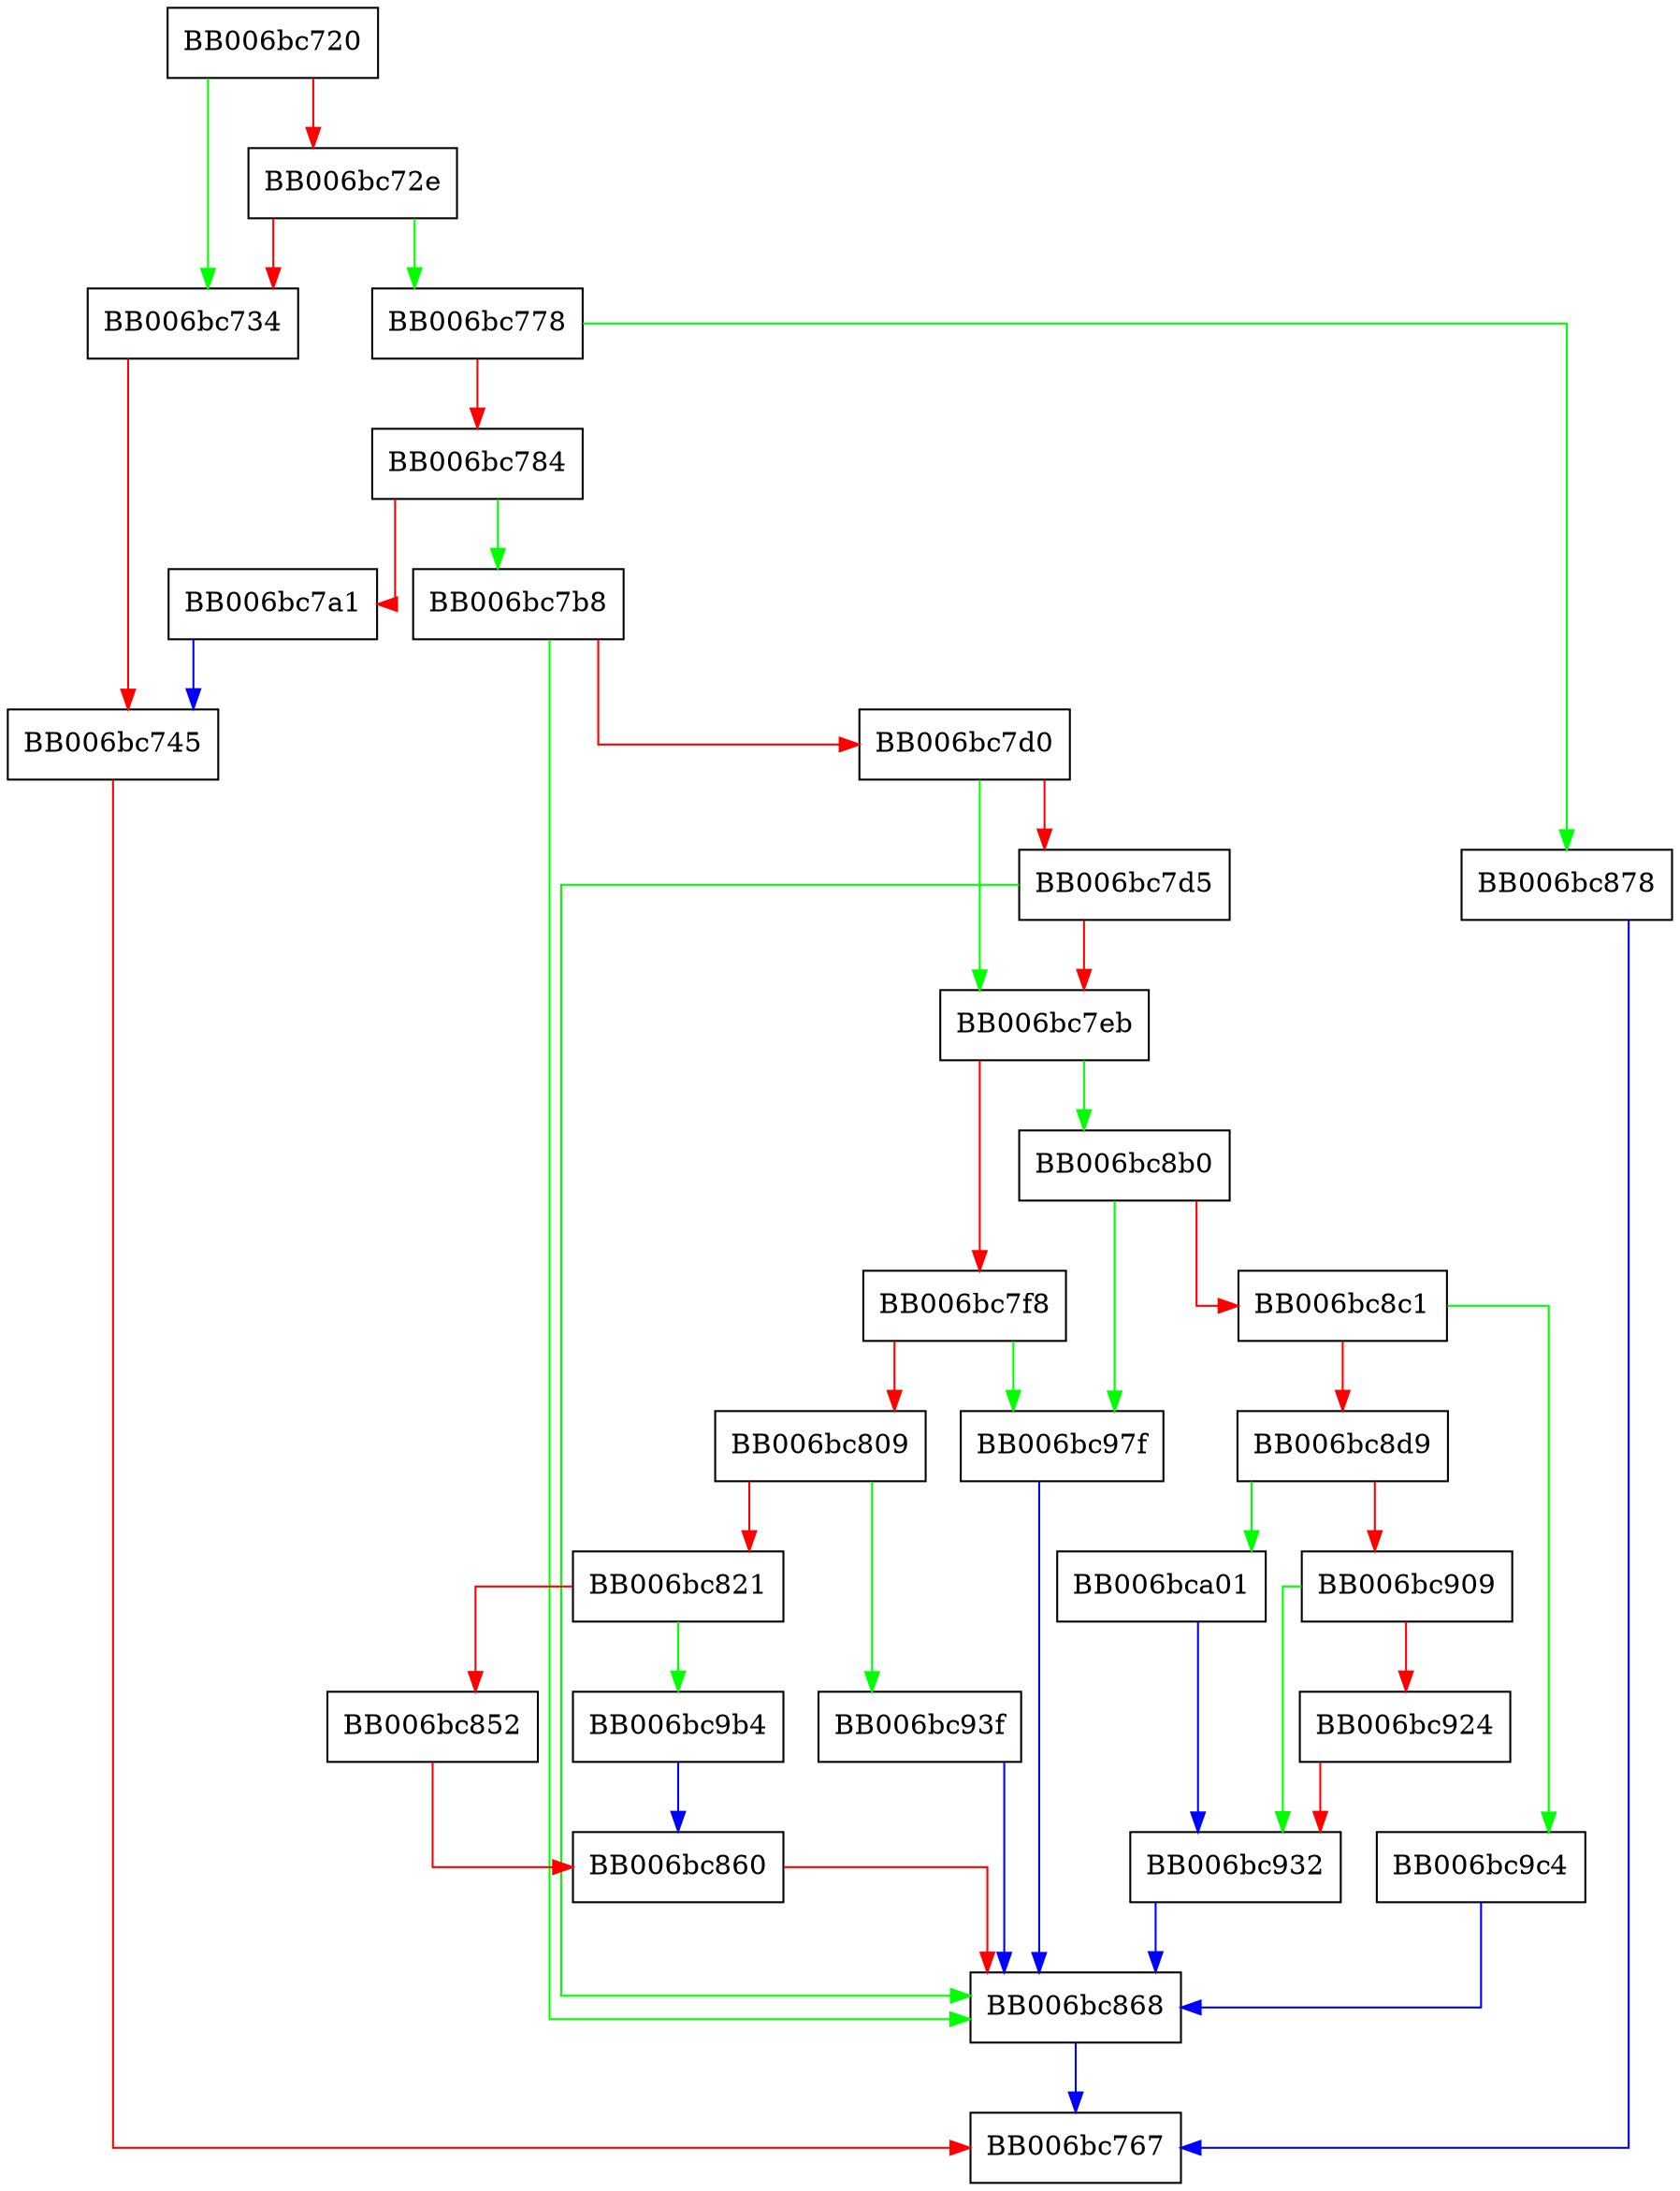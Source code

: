digraph dh_to_PrivateKeyInfo_der_encode {
  node [shape="box"];
  graph [splines=ortho];
  BB006bc720 -> BB006bc734 [color="green"];
  BB006bc720 -> BB006bc72e [color="red"];
  BB006bc72e -> BB006bc778 [color="green"];
  BB006bc72e -> BB006bc734 [color="red"];
  BB006bc734 -> BB006bc745 [color="red"];
  BB006bc745 -> BB006bc767 [color="red"];
  BB006bc778 -> BB006bc878 [color="green"];
  BB006bc778 -> BB006bc784 [color="red"];
  BB006bc784 -> BB006bc7b8 [color="green"];
  BB006bc784 -> BB006bc7a1 [color="red"];
  BB006bc7a1 -> BB006bc745 [color="blue"];
  BB006bc7b8 -> BB006bc868 [color="green"];
  BB006bc7b8 -> BB006bc7d0 [color="red"];
  BB006bc7d0 -> BB006bc7eb [color="green"];
  BB006bc7d0 -> BB006bc7d5 [color="red"];
  BB006bc7d5 -> BB006bc868 [color="green"];
  BB006bc7d5 -> BB006bc7eb [color="red"];
  BB006bc7eb -> BB006bc8b0 [color="green"];
  BB006bc7eb -> BB006bc7f8 [color="red"];
  BB006bc7f8 -> BB006bc97f [color="green"];
  BB006bc7f8 -> BB006bc809 [color="red"];
  BB006bc809 -> BB006bc93f [color="green"];
  BB006bc809 -> BB006bc821 [color="red"];
  BB006bc821 -> BB006bc9b4 [color="green"];
  BB006bc821 -> BB006bc852 [color="red"];
  BB006bc852 -> BB006bc860 [color="red"];
  BB006bc860 -> BB006bc868 [color="red"];
  BB006bc868 -> BB006bc767 [color="blue"];
  BB006bc878 -> BB006bc767 [color="blue"];
  BB006bc8b0 -> BB006bc97f [color="green"];
  BB006bc8b0 -> BB006bc8c1 [color="red"];
  BB006bc8c1 -> BB006bc9c4 [color="green"];
  BB006bc8c1 -> BB006bc8d9 [color="red"];
  BB006bc8d9 -> BB006bca01 [color="green"];
  BB006bc8d9 -> BB006bc909 [color="red"];
  BB006bc909 -> BB006bc932 [color="green"];
  BB006bc909 -> BB006bc924 [color="red"];
  BB006bc924 -> BB006bc932 [color="red"];
  BB006bc932 -> BB006bc868 [color="blue"];
  BB006bc93f -> BB006bc868 [color="blue"];
  BB006bc97f -> BB006bc868 [color="blue"];
  BB006bc9b4 -> BB006bc860 [color="blue"];
  BB006bc9c4 -> BB006bc868 [color="blue"];
  BB006bca01 -> BB006bc932 [color="blue"];
}